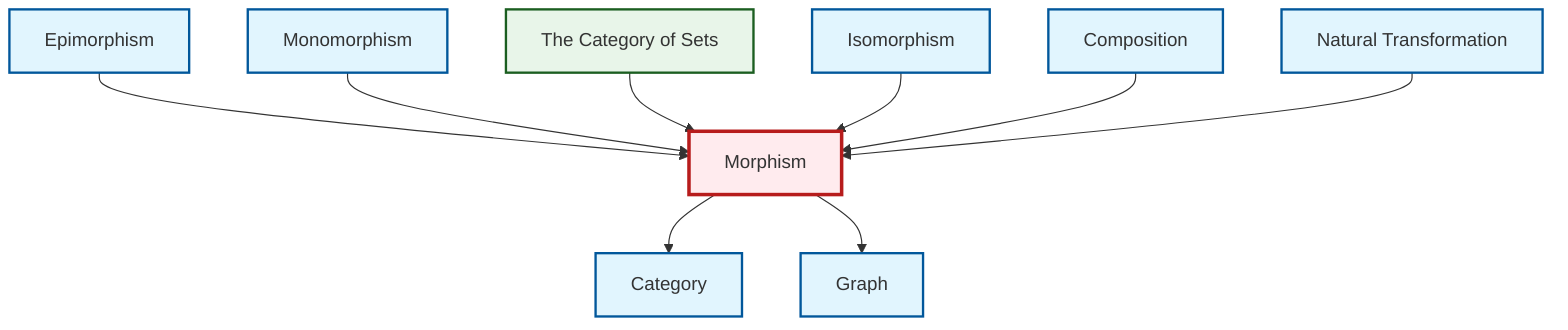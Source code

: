 graph TD
    classDef definition fill:#e1f5fe,stroke:#01579b,stroke-width:2px
    classDef theorem fill:#f3e5f5,stroke:#4a148c,stroke-width:2px
    classDef axiom fill:#fff3e0,stroke:#e65100,stroke-width:2px
    classDef example fill:#e8f5e9,stroke:#1b5e20,stroke-width:2px
    classDef current fill:#ffebee,stroke:#b71c1c,stroke-width:3px
    def-morphism["Morphism"]:::definition
    def-natural-transformation["Natural Transformation"]:::definition
    def-graph["Graph"]:::definition
    def-isomorphism["Isomorphism"]:::definition
    def-category["Category"]:::definition
    def-composition["Composition"]:::definition
    def-epimorphism["Epimorphism"]:::definition
    def-monomorphism["Monomorphism"]:::definition
    ex-set-category["The Category of Sets"]:::example
    def-epimorphism --> def-morphism
    def-monomorphism --> def-morphism
    ex-set-category --> def-morphism
    def-isomorphism --> def-morphism
    def-composition --> def-morphism
    def-morphism --> def-category
    def-morphism --> def-graph
    def-natural-transformation --> def-morphism
    class def-morphism current